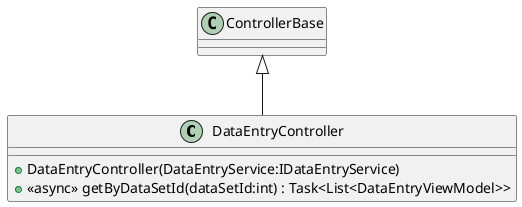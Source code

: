 @startuml
class DataEntryController {
    + DataEntryController(DataEntryService:IDataEntryService)
    + <<async>> getByDataSetId(dataSetId:int) : Task<List<DataEntryViewModel>>
}
ControllerBase <|-- DataEntryController
@enduml
